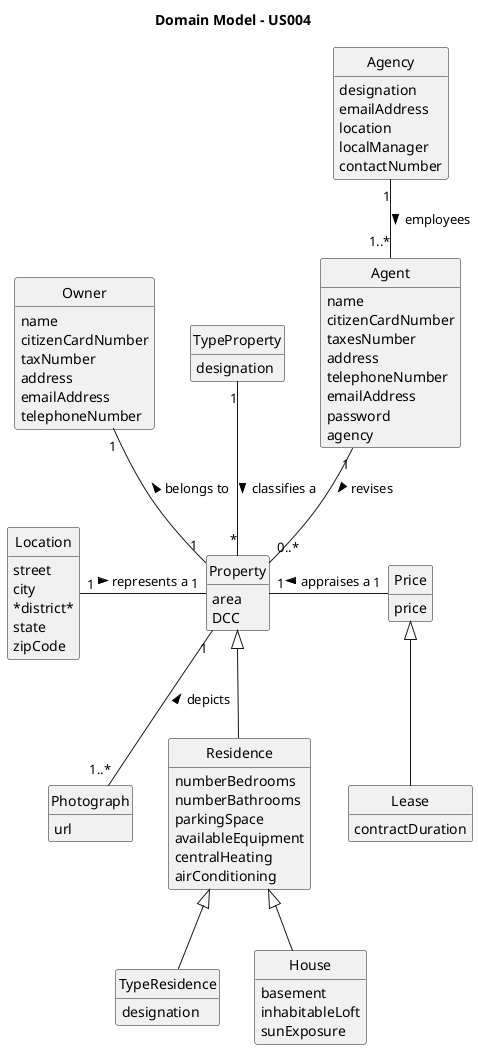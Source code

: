 @startuml
skinparam monochrome true
skinparam packageStyle rectangle
skinparam shadowing false

'left to right direction

skinparam classAttributeIconSize 0

hide circle
hide methods

title Domain Model - US004

class Property {
    area
    DCC
}

class Photograph{
    url
}

class Lease extends Price{
    contractDuration
}

class Price {
    price
}

class Residence extends Property{
    numberBedrooms
    numberBathrooms
    parkingSpace
    availableEquipment
    centralHeating
    airConditioning
}

class Location{
    street
    city
    *district*
    state
    zipCode
}

class TypeResidence extends Residence{
    designation
}

class TypeProperty{
    designation
}

class House extends Residence{
    basement
    inhabitableLoft
    sunExposure
}

class Agent {
    name
    citizenCardNumber
    taxesNumber
    address
    telephoneNumber
    emailAddress
    password
    agency
}

class Agency {
    designation
    emailAddress
    location
    localManager
    contactNumber
}

class Owner {
    name
    citizenCardNumber
    taxNumber
    address
    emailAddress
    telephoneNumber
}

TypeProperty "1" -- "*" Property : classifies a >
Price "1" -left- "1" Property : appraises a >
Property "1" -up- "1" Owner : belongs to >
Agent "1" -down- "0..*" Property : revises >
Agency "1" -down- "1..*" Agent : employees >
Photograph "1..*" -up- "1" Property : depicts >
Location "1" -right- "1" Property : represents a >


@enduml